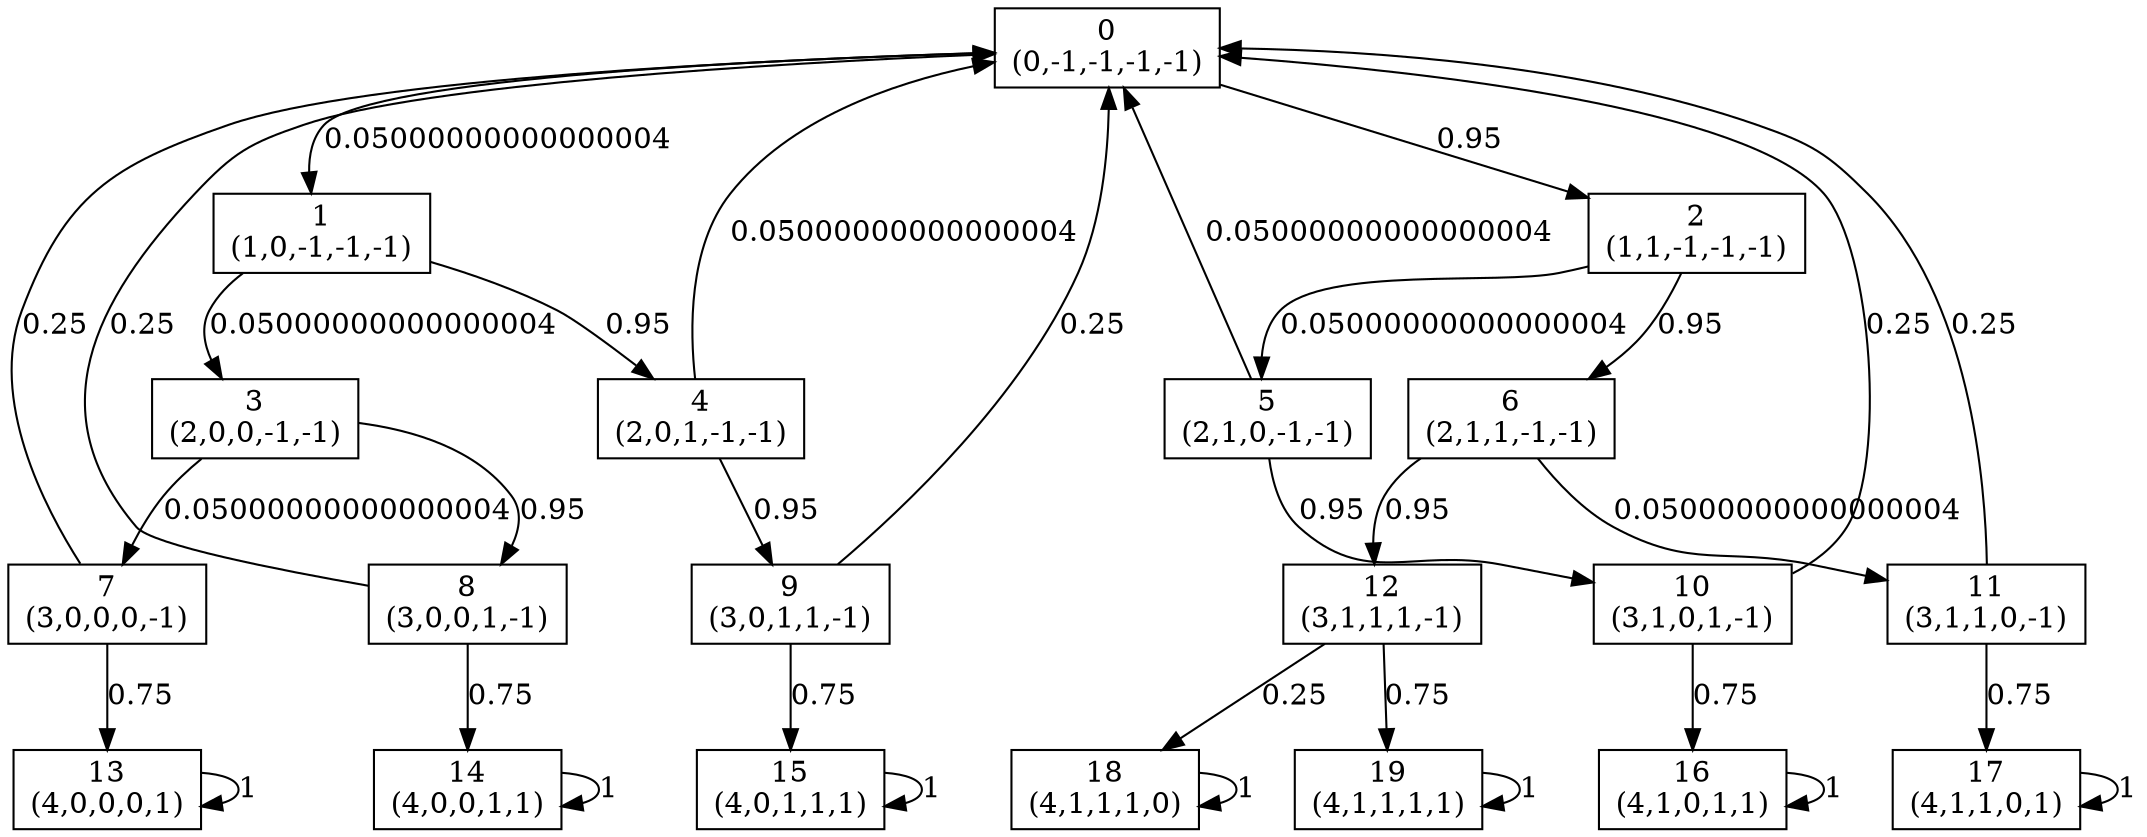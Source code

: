 digraph P {
node [shape=box];
0 -> 1 [ label="0.05000000000000004" ];
0 -> 2 [ label="0.95" ];
1 -> 3 [ label="0.05000000000000004" ];
1 -> 4 [ label="0.95" ];
2 -> 5 [ label="0.05000000000000004" ];
2 -> 6 [ label="0.95" ];
3 -> 7 [ label="0.05000000000000004" ];
3 -> 8 [ label="0.95" ];
4 -> 0 [ label="0.05000000000000004" ];
4 -> 9 [ label="0.95" ];
5 -> 0 [ label="0.05000000000000004" ];
5 -> 10 [ label="0.95" ];
6 -> 11 [ label="0.05000000000000004" ];
6 -> 12 [ label="0.95" ];
7 -> 0 [ label="0.25" ];
7 -> 13 [ label="0.75" ];
8 -> 0 [ label="0.25" ];
8 -> 14 [ label="0.75" ];
9 -> 0 [ label="0.25" ];
9 -> 15 [ label="0.75" ];
10 -> 0 [ label="0.25" ];
10 -> 16 [ label="0.75" ];
11 -> 0 [ label="0.25" ];
11 -> 17 [ label="0.75" ];
12 -> 18 [ label="0.25" ];
12 -> 19 [ label="0.75" ];
13 -> 13 [ label="1" ];
14 -> 14 [ label="1" ];
15 -> 15 [ label="1" ];
16 -> 16 [ label="1" ];
17 -> 17 [ label="1" ];
18 -> 18 [ label="1" ];
19 -> 19 [ label="1" ];
0 [label="0\n(0,-1,-1,-1,-1)"];
1 [label="1\n(1,0,-1,-1,-1)"];
2 [label="2\n(1,1,-1,-1,-1)"];
3 [label="3\n(2,0,0,-1,-1)"];
4 [label="4\n(2,0,1,-1,-1)"];
5 [label="5\n(2,1,0,-1,-1)"];
6 [label="6\n(2,1,1,-1,-1)"];
7 [label="7\n(3,0,0,0,-1)"];
8 [label="8\n(3,0,0,1,-1)"];
9 [label="9\n(3,0,1,1,-1)"];
10 [label="10\n(3,1,0,1,-1)"];
11 [label="11\n(3,1,1,0,-1)"];
12 [label="12\n(3,1,1,1,-1)"];
13 [label="13\n(4,0,0,0,1)"];
14 [label="14\n(4,0,0,1,1)"];
15 [label="15\n(4,0,1,1,1)"];
16 [label="16\n(4,1,0,1,1)"];
17 [label="17\n(4,1,1,0,1)"];
18 [label="18\n(4,1,1,1,0)"];
19 [label="19\n(4,1,1,1,1)"];
}

